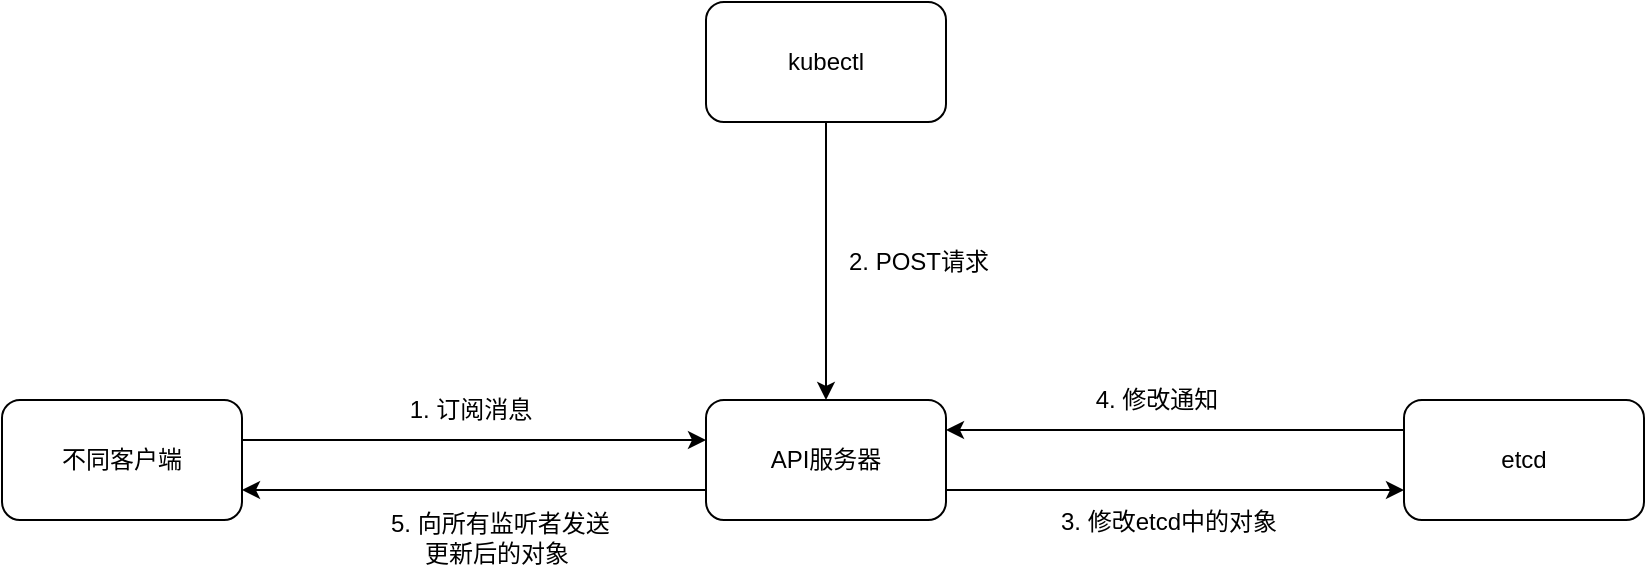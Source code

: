 <mxfile version="24.7.5">
  <diagram name="第 1 页" id="Af0imZDq12ACR4mB2ieH">
    <mxGraphModel dx="1450" dy="618" grid="0" gridSize="10" guides="1" tooltips="1" connect="1" arrows="1" fold="1" page="0" pageScale="1" pageWidth="827" pageHeight="1169" math="0" shadow="0">
      <root>
        <mxCell id="0" />
        <mxCell id="1" parent="0" />
        <mxCell id="x7KJmpVcm3vN2zr1cfL9-1" value="不同客户端" style="rounded=1;whiteSpace=wrap;html=1;" vertex="1" parent="1">
          <mxGeometry x="-42" y="277" width="120" height="60" as="geometry" />
        </mxCell>
        <mxCell id="x7KJmpVcm3vN2zr1cfL9-10" style="edgeStyle=orthogonalEdgeStyle;rounded=0;orthogonalLoop=1;jettySize=auto;html=1;exitX=0;exitY=0.75;exitDx=0;exitDy=0;entryX=1;entryY=0.75;entryDx=0;entryDy=0;" edge="1" parent="1" source="x7KJmpVcm3vN2zr1cfL9-2" target="x7KJmpVcm3vN2zr1cfL9-1">
          <mxGeometry relative="1" as="geometry" />
        </mxCell>
        <mxCell id="x7KJmpVcm3vN2zr1cfL9-12" style="edgeStyle=orthogonalEdgeStyle;rounded=0;orthogonalLoop=1;jettySize=auto;html=1;exitX=1;exitY=0.75;exitDx=0;exitDy=0;entryX=0;entryY=0.75;entryDx=0;entryDy=0;" edge="1" parent="1" source="x7KJmpVcm3vN2zr1cfL9-2" target="x7KJmpVcm3vN2zr1cfL9-3">
          <mxGeometry relative="1" as="geometry" />
        </mxCell>
        <mxCell id="x7KJmpVcm3vN2zr1cfL9-2" value="API服务器" style="rounded=1;whiteSpace=wrap;html=1;" vertex="1" parent="1">
          <mxGeometry x="310" y="277" width="120" height="60" as="geometry" />
        </mxCell>
        <mxCell id="x7KJmpVcm3vN2zr1cfL9-11" style="edgeStyle=orthogonalEdgeStyle;rounded=0;orthogonalLoop=1;jettySize=auto;html=1;exitX=0;exitY=0.25;exitDx=0;exitDy=0;entryX=1;entryY=0.25;entryDx=0;entryDy=0;" edge="1" parent="1" source="x7KJmpVcm3vN2zr1cfL9-3" target="x7KJmpVcm3vN2zr1cfL9-2">
          <mxGeometry relative="1" as="geometry" />
        </mxCell>
        <mxCell id="x7KJmpVcm3vN2zr1cfL9-3" value="etcd" style="rounded=1;whiteSpace=wrap;html=1;" vertex="1" parent="1">
          <mxGeometry x="659" y="277" width="120" height="60" as="geometry" />
        </mxCell>
        <mxCell id="x7KJmpVcm3vN2zr1cfL9-5" style="edgeStyle=orthogonalEdgeStyle;rounded=0;orthogonalLoop=1;jettySize=auto;html=1;entryX=0.5;entryY=0;entryDx=0;entryDy=0;" edge="1" parent="1" source="x7KJmpVcm3vN2zr1cfL9-4" target="x7KJmpVcm3vN2zr1cfL9-2">
          <mxGeometry relative="1" as="geometry" />
        </mxCell>
        <mxCell id="x7KJmpVcm3vN2zr1cfL9-4" value="kubectl" style="rounded=1;whiteSpace=wrap;html=1;" vertex="1" parent="1">
          <mxGeometry x="310" y="78" width="120" height="60" as="geometry" />
        </mxCell>
        <mxCell id="x7KJmpVcm3vN2zr1cfL9-8" value="" style="endArrow=classic;html=1;rounded=0;exitX=1;exitY=0.25;exitDx=0;exitDy=0;entryX=0;entryY=0.25;entryDx=0;entryDy=0;" edge="1" parent="1">
          <mxGeometry width="50" height="50" relative="1" as="geometry">
            <mxPoint x="78" y="297" as="sourcePoint" />
            <mxPoint x="310" y="297" as="targetPoint" />
          </mxGeometry>
        </mxCell>
        <mxCell id="x7KJmpVcm3vN2zr1cfL9-13" value="1. 订阅消息" style="text;html=1;align=center;verticalAlign=middle;resizable=0;points=[];autosize=1;strokeColor=none;fillColor=none;" vertex="1" parent="1">
          <mxGeometry x="152" y="269" width="79" height="26" as="geometry" />
        </mxCell>
        <mxCell id="x7KJmpVcm3vN2zr1cfL9-15" value="2. POST请求" style="text;html=1;align=center;verticalAlign=middle;resizable=0;points=[];autosize=1;strokeColor=none;fillColor=none;" vertex="1" parent="1">
          <mxGeometry x="372" y="195" width="88" height="26" as="geometry" />
        </mxCell>
        <mxCell id="x7KJmpVcm3vN2zr1cfL9-16" value="3. 修改etcd中的对象" style="text;html=1;align=center;verticalAlign=middle;resizable=0;points=[];autosize=1;strokeColor=none;fillColor=none;" vertex="1" parent="1">
          <mxGeometry x="478" y="325" width="126" height="26" as="geometry" />
        </mxCell>
        <mxCell id="x7KJmpVcm3vN2zr1cfL9-17" value="4. 修改通知" style="text;html=1;align=center;verticalAlign=middle;resizable=0;points=[];autosize=1;strokeColor=none;fillColor=none;" vertex="1" parent="1">
          <mxGeometry x="495" y="264" width="79" height="26" as="geometry" />
        </mxCell>
        <mxCell id="x7KJmpVcm3vN2zr1cfL9-18" value="&amp;nbsp;5. 向所有监听者发送&lt;div&gt;更新后的对象&lt;/div&gt;" style="text;html=1;align=center;verticalAlign=middle;resizable=0;points=[];autosize=1;strokeColor=none;fillColor=none;" vertex="1" parent="1">
          <mxGeometry x="139" y="325" width="131" height="41" as="geometry" />
        </mxCell>
      </root>
    </mxGraphModel>
  </diagram>
</mxfile>
